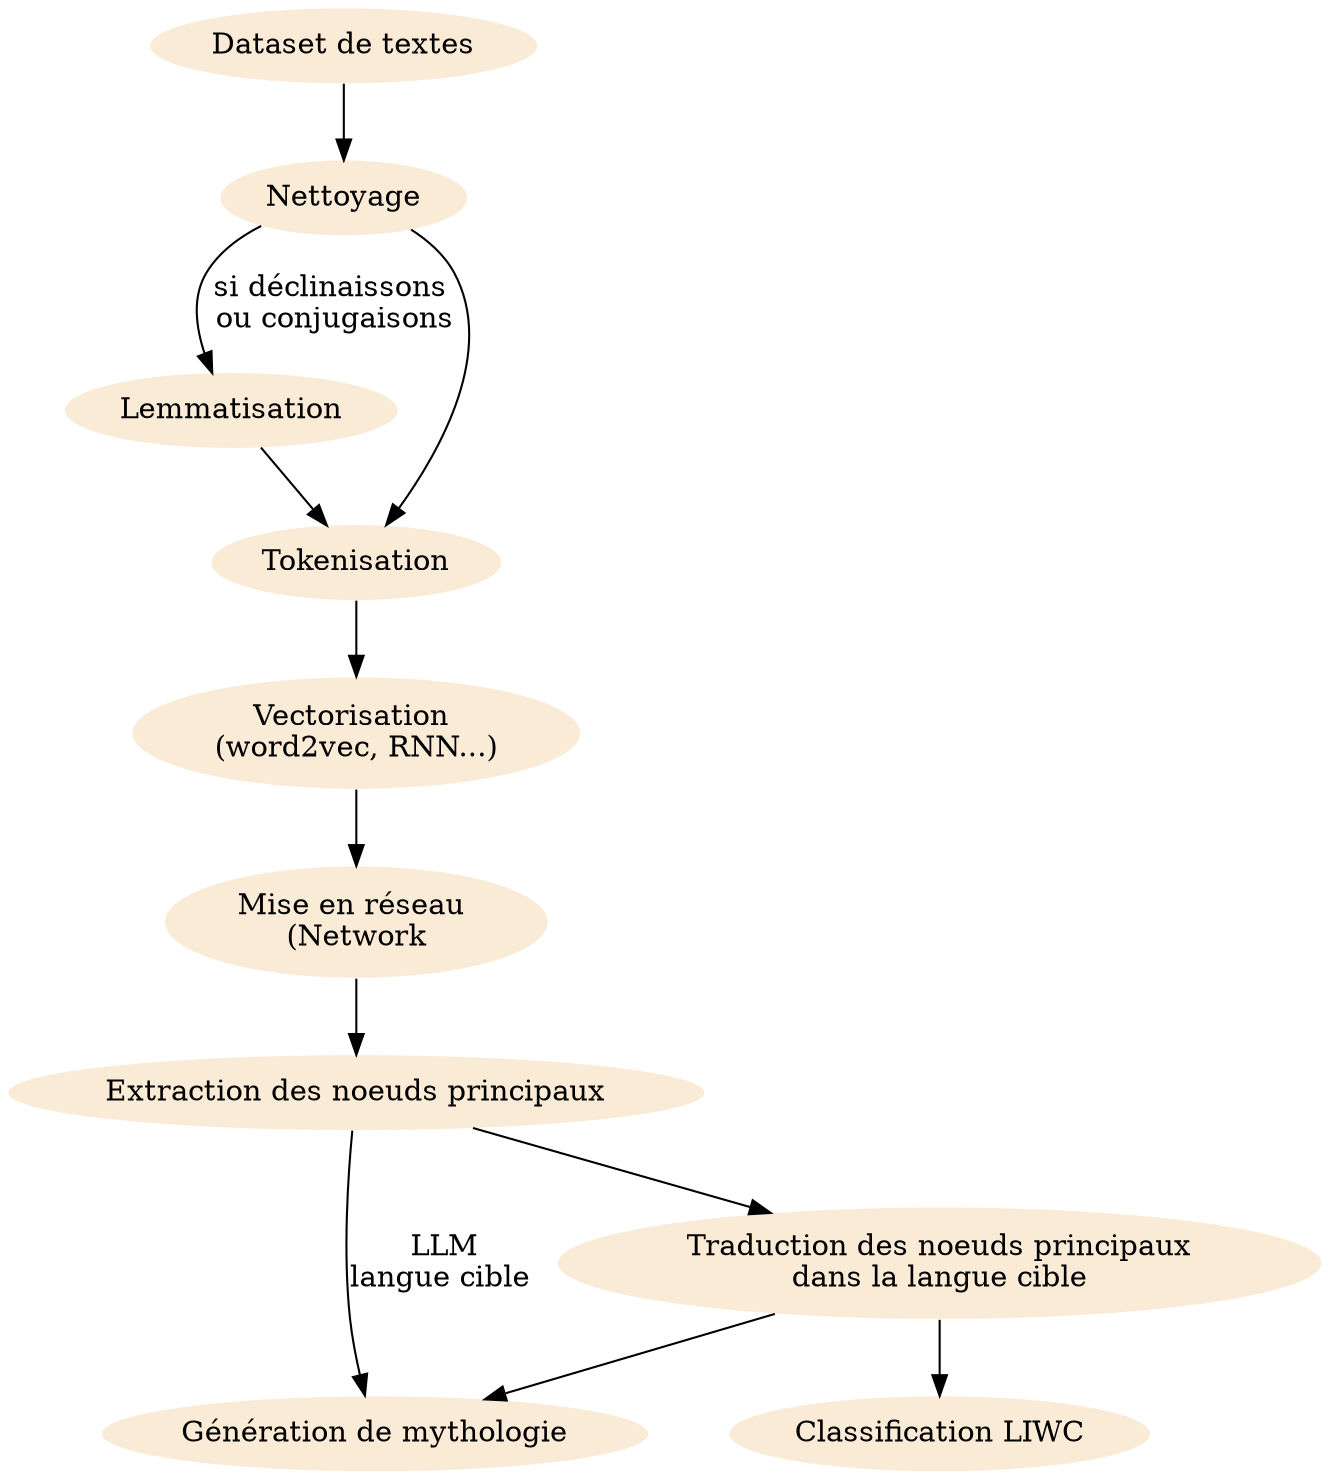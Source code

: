 digraph G {

N0 [label="Dataset de textes", style=filled, fillcolor=antiquewhite,color=transparent]
N1 [label="Nettoyage", style=filled, fillcolor=antiquewhite,color=transparent]
N2 [label= "Lemmatisation", style=filled, fillcolor=antiquewhite,color=transparent]
N3 [label= "Tokenisation", style=filled, fillcolor=antiquewhite,color=transparent]
N4 [label= "Vectorisation \n(word2vec, RNN...)", style=filled, fillcolor=antiquewhite,color=transparent]
N5 [label="Mise en réseau \n(Network", style=filled, fillcolor=antiquewhite,color=transparent]
N6 [label="Extraction des noeuds principaux", style=filled, fillcolor=antiquewhite,color=transparent]
N9 [label="Classification LIWC", style=filled, fillcolor=antiquewhite,color=transparent]
N7 [label="Génération de mythologie", style=filled, fillcolor=antiquewhite,color=transparent]
N8 [label="Traduction des noeuds principaux\ndans la langue cible", style=filled, fillcolor=antiquewhite,color=transparent]

N0->N1
N1->N2 [label="si déclinaissons\n ou conjugaisons"]
N1->N3 
N2->N3
N3->N4
N4->N5
N5->N6
N6->N7 [label="LLM\nlangue cible "]
N6->N8
N8->N7
N8->N9

}
